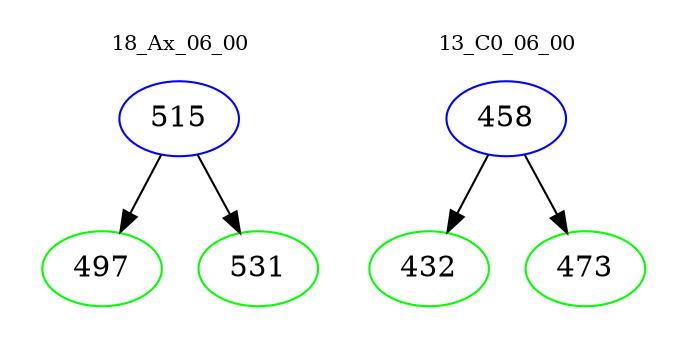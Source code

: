 digraph{
subgraph cluster_0 {
color = white
label = "18_Ax_06_00";
fontsize=10;
T0_515 [label="515", color="blue"]
T0_515 -> T0_497 [color="black"]
T0_497 [label="497", color="green"]
T0_515 -> T0_531 [color="black"]
T0_531 [label="531", color="green"]
}
subgraph cluster_1 {
color = white
label = "13_C0_06_00";
fontsize=10;
T1_458 [label="458", color="blue"]
T1_458 -> T1_432 [color="black"]
T1_432 [label="432", color="green"]
T1_458 -> T1_473 [color="black"]
T1_473 [label="473", color="green"]
}
}

